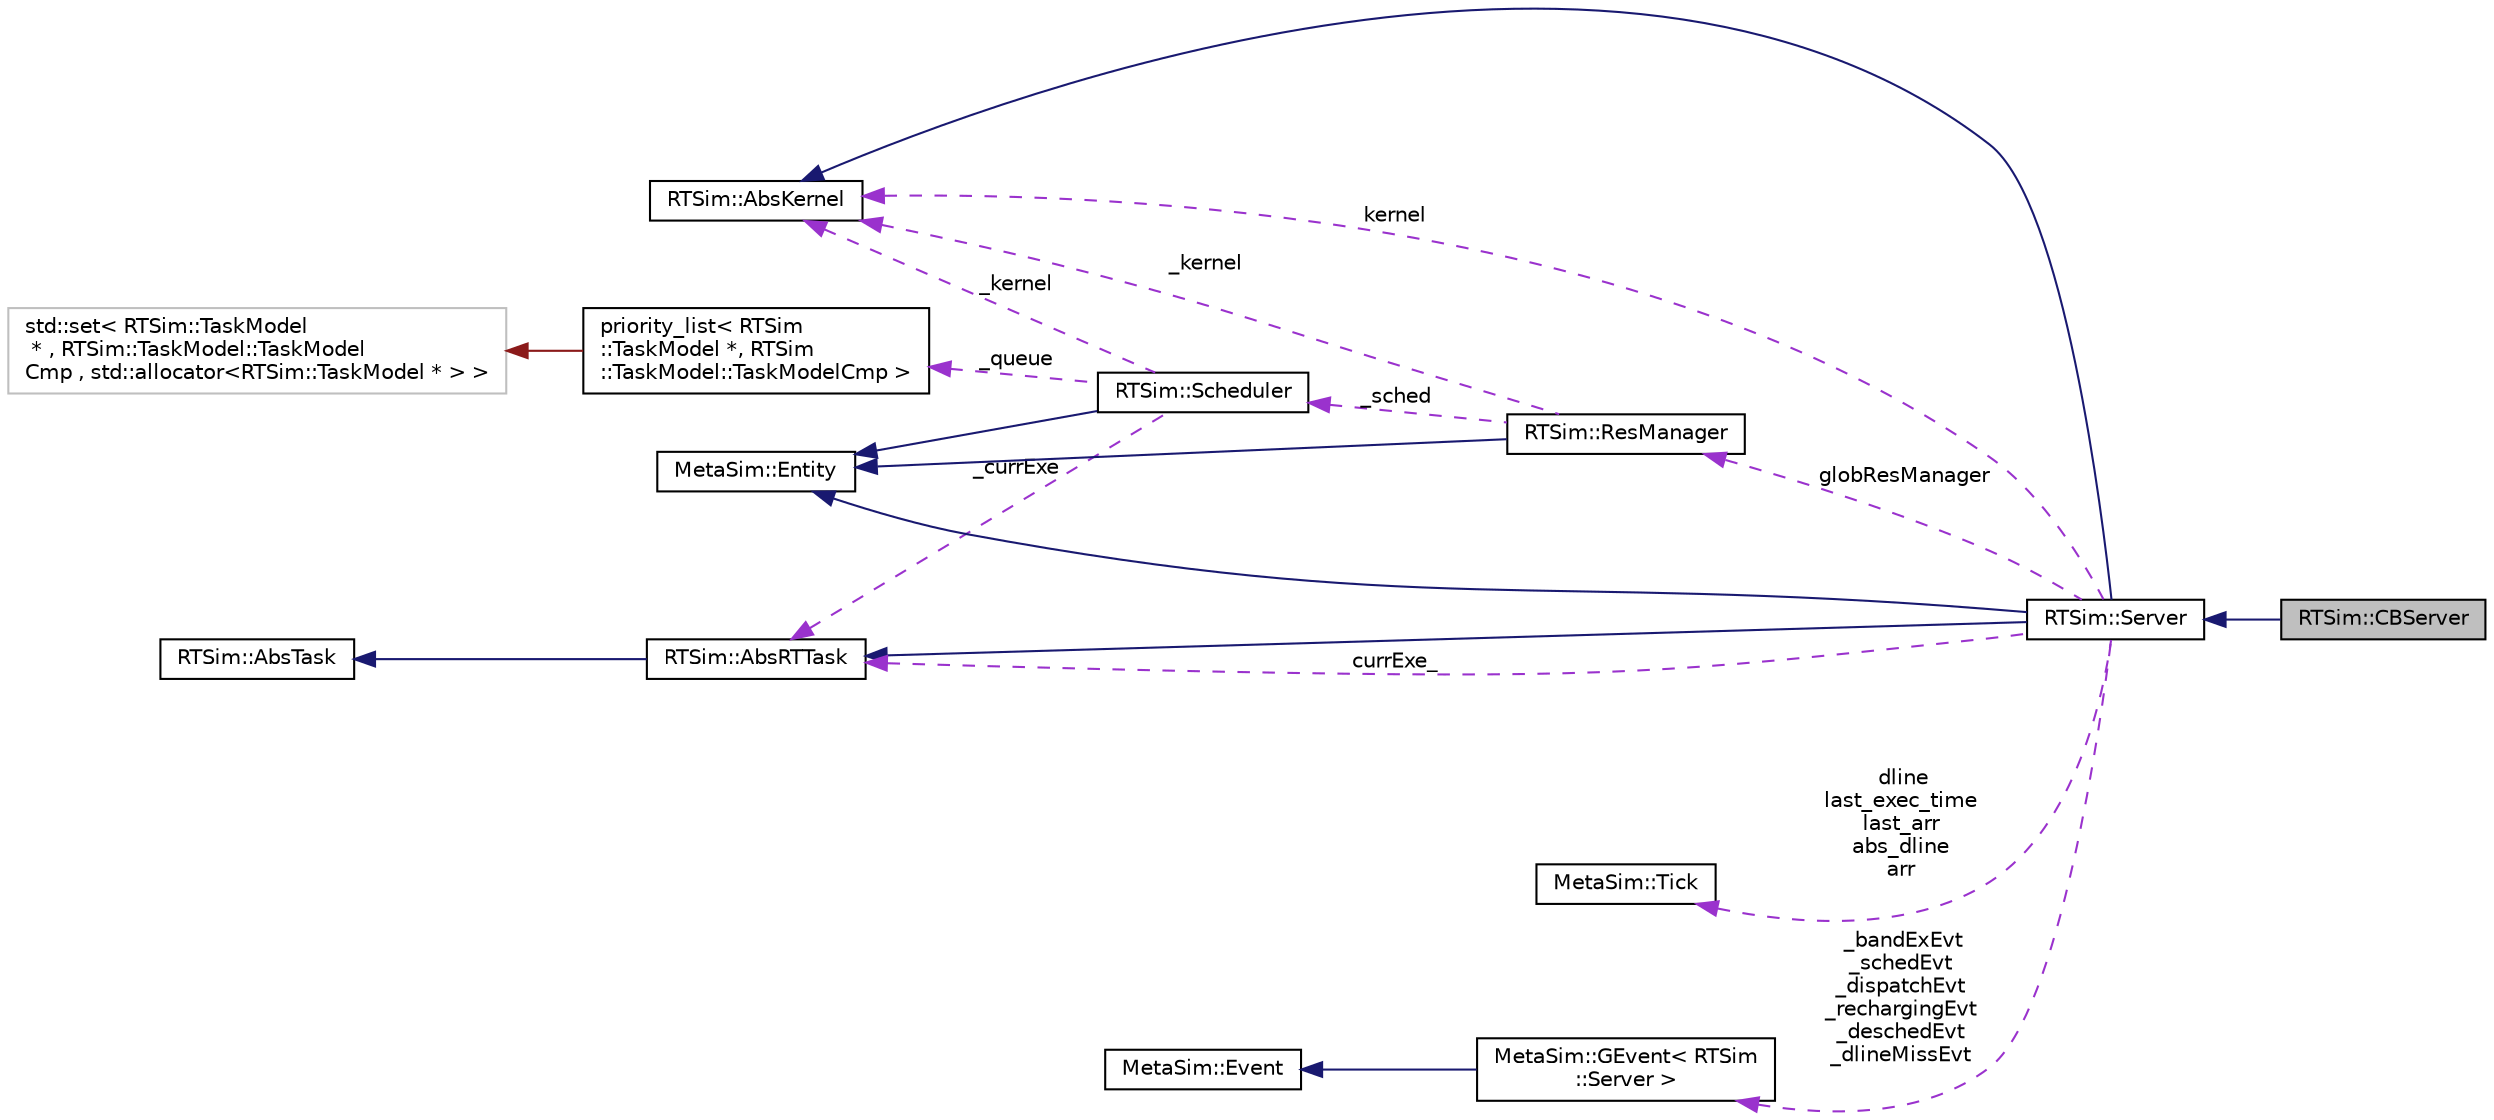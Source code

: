 digraph "RTSim::CBServer"
{
  edge [fontname="Helvetica",fontsize="10",labelfontname="Helvetica",labelfontsize="10"];
  node [fontname="Helvetica",fontsize="10",shape=record];
  rankdir="LR";
  Node6 [label="RTSim::CBServer",height=0.2,width=0.4,color="black", fillcolor="grey75", style="filled", fontcolor="black"];
  Node7 -> Node6 [dir="back",color="midnightblue",fontsize="10",style="solid",fontname="Helvetica"];
  Node7 [label="RTSim::Server",height=0.2,width=0.4,color="black", fillcolor="white", style="filled",URL="$classRTSim_1_1Server.html"];
  Node8 -> Node7 [dir="back",color="midnightblue",fontsize="10",style="solid",fontname="Helvetica"];
  Node8 [label="RTSim::AbsRTTask",height=0.2,width=0.4,color="black", fillcolor="white", style="filled",URL="$classRTSim_1_1AbsRTTask.html"];
  Node9 -> Node8 [dir="back",color="midnightblue",fontsize="10",style="solid",fontname="Helvetica"];
  Node9 [label="RTSim::AbsTask",height=0.2,width=0.4,color="black", fillcolor="white", style="filled",URL="$classRTSim_1_1AbsTask.html"];
  Node10 -> Node7 [dir="back",color="midnightblue",fontsize="10",style="solid",fontname="Helvetica"];
  Node10 [label="RTSim::AbsKernel",height=0.2,width=0.4,color="black", fillcolor="white", style="filled",URL="$classRTSim_1_1AbsKernel.html"];
  Node11 -> Node7 [dir="back",color="midnightblue",fontsize="10",style="solid",fontname="Helvetica"];
  Node11 [label="MetaSim::Entity",height=0.2,width=0.4,color="black", fillcolor="white", style="filled",URL="$classMetaSim_1_1Entity.html"];
  Node12 -> Node7 [dir="back",color="darkorchid3",fontsize="10",style="dashed",label=" globResManager" ,fontname="Helvetica"];
  Node12 [label="RTSim::ResManager",height=0.2,width=0.4,color="black", fillcolor="white", style="filled",URL="$classRTSim_1_1ResManager.html"];
  Node11 -> Node12 [dir="back",color="midnightblue",fontsize="10",style="solid",fontname="Helvetica"];
  Node10 -> Node12 [dir="back",color="darkorchid3",fontsize="10",style="dashed",label=" _kernel" ,fontname="Helvetica"];
  Node13 -> Node12 [dir="back",color="darkorchid3",fontsize="10",style="dashed",label=" _sched" ,fontname="Helvetica"];
  Node13 [label="RTSim::Scheduler",height=0.2,width=0.4,color="black", fillcolor="white", style="filled",URL="$classRTSim_1_1Scheduler.html"];
  Node11 -> Node13 [dir="back",color="midnightblue",fontsize="10",style="solid",fontname="Helvetica"];
  Node8 -> Node13 [dir="back",color="darkorchid3",fontsize="10",style="dashed",label=" _currExe" ,fontname="Helvetica"];
  Node10 -> Node13 [dir="back",color="darkorchid3",fontsize="10",style="dashed",label=" _kernel" ,fontname="Helvetica"];
  Node14 -> Node13 [dir="back",color="darkorchid3",fontsize="10",style="dashed",label=" _queue" ,fontname="Helvetica"];
  Node14 [label="priority_list\< RTSim\l::TaskModel *, RTSim\l::TaskModel::TaskModelCmp \>",height=0.2,width=0.4,color="black", fillcolor="white", style="filled",URL="$classpriority__list.html"];
  Node15 -> Node14 [dir="back",color="firebrick4",fontsize="10",style="solid",fontname="Helvetica"];
  Node15 [label="std::set\< RTSim::TaskModel\l * , RTSim::TaskModel::TaskModel\lCmp , std::allocator\<RTSim::TaskModel * \>  \>",height=0.2,width=0.4,color="grey75", fillcolor="white", style="filled"];
  Node8 -> Node7 [dir="back",color="darkorchid3",fontsize="10",style="dashed",label=" currExe_" ,fontname="Helvetica"];
  Node10 -> Node7 [dir="back",color="darkorchid3",fontsize="10",style="dashed",label=" kernel" ,fontname="Helvetica"];
  Node16 -> Node7 [dir="back",color="darkorchid3",fontsize="10",style="dashed",label=" dline\nlast_exec_time\nlast_arr\nabs_dline\narr" ,fontname="Helvetica"];
  Node16 [label="MetaSim::Tick",height=0.2,width=0.4,color="black", fillcolor="white", style="filled",URL="$classMetaSim_1_1Tick.html"];
  Node17 -> Node7 [dir="back",color="darkorchid3",fontsize="10",style="dashed",label=" _bandExEvt\n_schedEvt\n_dispatchEvt\n_rechargingEvt\n_deschedEvt\n_dlineMissEvt" ,fontname="Helvetica"];
  Node17 [label="MetaSim::GEvent\< RTSim\l::Server \>",height=0.2,width=0.4,color="black", fillcolor="white", style="filled",URL="$classMetaSim_1_1GEvent.html"];
  Node18 -> Node17 [dir="back",color="midnightblue",fontsize="10",style="solid",fontname="Helvetica"];
  Node18 [label="MetaSim::Event",height=0.2,width=0.4,color="black", fillcolor="white", style="filled",URL="$classMetaSim_1_1Event.html"];
}
